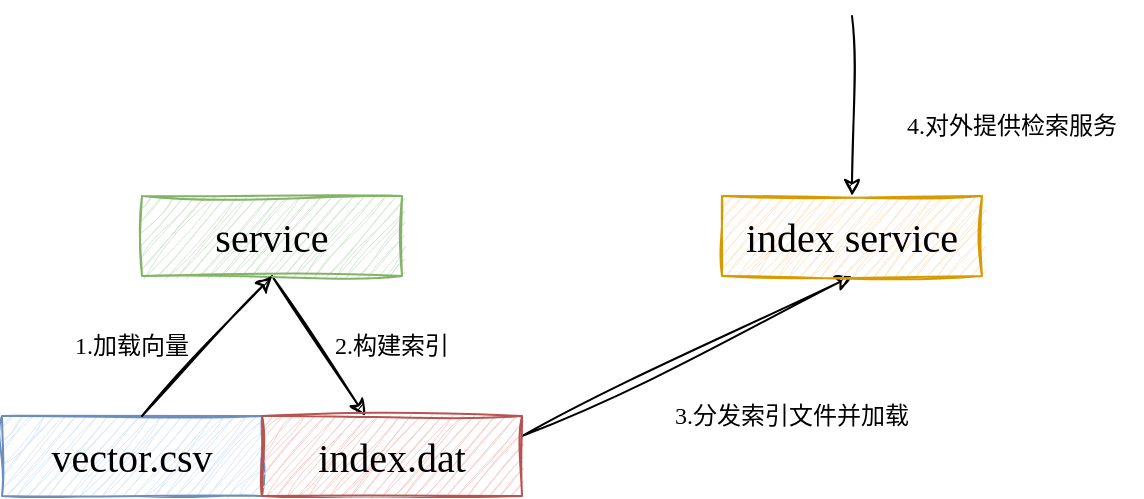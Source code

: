 <mxfile version="21.0.2" type="github">
  <diagram name="第 1 页" id="_K91ypXx1xtMTcxrtXod">
    <mxGraphModel dx="1194" dy="740" grid="1" gridSize="10" guides="1" tooltips="1" connect="1" arrows="1" fold="1" page="1" pageScale="1" pageWidth="827" pageHeight="1169" math="0" shadow="0">
      <root>
        <mxCell id="0" />
        <mxCell id="1" parent="0" />
        <mxCell id="5ChTUhYf3vF_o7wwU2jR-8" style="rounded=0;orthogonalLoop=1;jettySize=auto;html=1;sketch=1;curveFitting=1;jiggle=2;exitX=0.5;exitY=1;exitDx=0;exitDy=0;" edge="1" parent="1" source="5ChTUhYf3vF_o7wwU2jR-1" target="5ChTUhYf3vF_o7wwU2jR-3">
          <mxGeometry relative="1" as="geometry" />
        </mxCell>
        <mxCell id="5ChTUhYf3vF_o7wwU2jR-1" value="&lt;font face=&quot;Comic Sans MS&quot; style=&quot;font-size: 20px;&quot;&gt;service&lt;/font&gt;" style="rounded=0;whiteSpace=wrap;html=1;sketch=1;curveFitting=1;jiggle=2;fillColor=#d5e8d4;strokeColor=#82b366;" vertex="1" parent="1">
          <mxGeometry x="240" y="220" width="130" height="40" as="geometry" />
        </mxCell>
        <mxCell id="5ChTUhYf3vF_o7wwU2jR-2" value="&lt;span style=&quot;font-size: 20px;&quot;&gt;vector.csv&lt;/span&gt;" style="rounded=0;whiteSpace=wrap;html=1;sketch=1;curveFitting=1;jiggle=2;fillColor=#dae8fc;strokeColor=#6c8ebf;fontFamily=Comic Sans MS;" vertex="1" parent="1">
          <mxGeometry x="170" y="330" width="130" height="40" as="geometry" />
        </mxCell>
        <mxCell id="5ChTUhYf3vF_o7wwU2jR-9" style="rounded=0;orthogonalLoop=1;jettySize=auto;html=1;exitX=1;exitY=0.25;exitDx=0;exitDy=0;entryX=0.5;entryY=1;entryDx=0;entryDy=0;sketch=1;curveFitting=1;jiggle=2;" edge="1" parent="1" source="5ChTUhYf3vF_o7wwU2jR-3" target="5ChTUhYf3vF_o7wwU2jR-4">
          <mxGeometry relative="1" as="geometry" />
        </mxCell>
        <mxCell id="5ChTUhYf3vF_o7wwU2jR-3" value="&lt;font face=&quot;Comic Sans MS&quot; style=&quot;font-size: 20px;&quot;&gt;index.dat&lt;/font&gt;" style="rounded=0;whiteSpace=wrap;html=1;sketch=1;curveFitting=1;jiggle=2;fillColor=#f8cecc;strokeColor=#b85450;" vertex="1" parent="1">
          <mxGeometry x="300" y="330" width="130" height="40" as="geometry" />
        </mxCell>
        <mxCell id="5ChTUhYf3vF_o7wwU2jR-4" value="&lt;font face=&quot;Comic Sans MS&quot; style=&quot;font-size: 20px;&quot;&gt;index service&lt;/font&gt;" style="rounded=0;whiteSpace=wrap;html=1;sketch=1;curveFitting=1;jiggle=2;fillColor=#ffe6cc;strokeColor=#d79b00;" vertex="1" parent="1">
          <mxGeometry x="530" y="220" width="130" height="40" as="geometry" />
        </mxCell>
        <mxCell id="5ChTUhYf3vF_o7wwU2jR-7" value="" style="endArrow=classic;html=1;rounded=0;entryX=0.5;entryY=1;entryDx=0;entryDy=0;sketch=1;curveFitting=1;jiggle=2;" edge="1" parent="1" target="5ChTUhYf3vF_o7wwU2jR-1">
          <mxGeometry width="50" height="50" relative="1" as="geometry">
            <mxPoint x="240" y="330" as="sourcePoint" />
            <mxPoint x="300" y="270" as="targetPoint" />
          </mxGeometry>
        </mxCell>
        <mxCell id="5ChTUhYf3vF_o7wwU2jR-10" value="" style="endArrow=classic;html=1;rounded=0;sketch=1;curveFitting=1;jiggle=2;" edge="1" parent="1" target="5ChTUhYf3vF_o7wwU2jR-4">
          <mxGeometry width="50" height="50" relative="1" as="geometry">
            <mxPoint x="595" y="130" as="sourcePoint" />
            <mxPoint x="640" y="90" as="targetPoint" />
          </mxGeometry>
        </mxCell>
        <mxCell id="5ChTUhYf3vF_o7wwU2jR-11" value="&lt;font face=&quot;Comic Sans MS&quot;&gt;1.加载向量&lt;/font&gt;" style="text;html=1;strokeColor=none;fillColor=none;align=center;verticalAlign=middle;whiteSpace=wrap;rounded=0;" vertex="1" parent="1">
          <mxGeometry x="195" y="280" width="80" height="30" as="geometry" />
        </mxCell>
        <mxCell id="5ChTUhYf3vF_o7wwU2jR-12" value="&lt;font face=&quot;Comic Sans MS&quot;&gt;2.构建索引&lt;/font&gt;" style="text;html=1;strokeColor=none;fillColor=none;align=center;verticalAlign=middle;whiteSpace=wrap;rounded=0;" vertex="1" parent="1">
          <mxGeometry x="325" y="280" width="80" height="30" as="geometry" />
        </mxCell>
        <mxCell id="5ChTUhYf3vF_o7wwU2jR-15" value="&lt;font face=&quot;Comic Sans MS&quot;&gt;3.分发索引文件并加载&lt;/font&gt;" style="text;html=1;strokeColor=none;fillColor=none;align=center;verticalAlign=middle;whiteSpace=wrap;rounded=0;" vertex="1" parent="1">
          <mxGeometry x="500" y="310" width="130" height="40" as="geometry" />
        </mxCell>
        <mxCell id="5ChTUhYf3vF_o7wwU2jR-16" value="&lt;font face=&quot;Comic Sans MS&quot;&gt;4.对外提供检索服务&lt;/font&gt;" style="text;html=1;strokeColor=none;fillColor=none;align=center;verticalAlign=middle;whiteSpace=wrap;rounded=0;" vertex="1" parent="1">
          <mxGeometry x="610" y="160" width="130" height="50" as="geometry" />
        </mxCell>
      </root>
    </mxGraphModel>
  </diagram>
</mxfile>
